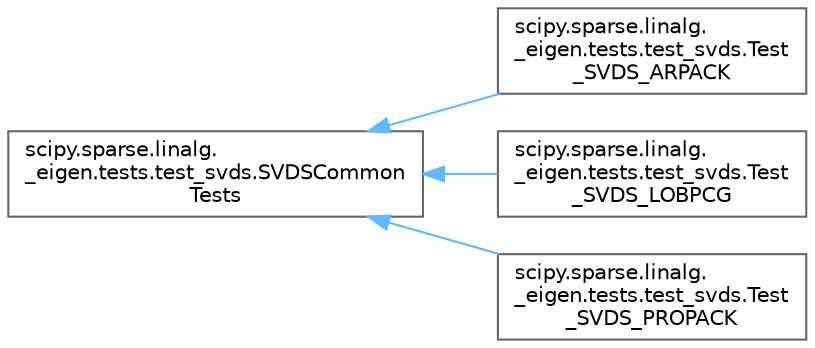 digraph "Graphical Class Hierarchy"
{
 // LATEX_PDF_SIZE
  bgcolor="transparent";
  edge [fontname=Helvetica,fontsize=10,labelfontname=Helvetica,labelfontsize=10];
  node [fontname=Helvetica,fontsize=10,shape=box,height=0.2,width=0.4];
  rankdir="LR";
  Node0 [id="Node000000",label="scipy.sparse.linalg.\l_eigen.tests.test_svds.SVDSCommon\lTests",height=0.2,width=0.4,color="grey40", fillcolor="white", style="filled",URL="$d3/d0c/classscipy_1_1sparse_1_1linalg_1_1__eigen_1_1tests_1_1test__svds_1_1SVDSCommonTests.html",tooltip=" "];
  Node0 -> Node1 [id="edge5323_Node000000_Node000001",dir="back",color="steelblue1",style="solid",tooltip=" "];
  Node1 [id="Node000001",label="scipy.sparse.linalg.\l_eigen.tests.test_svds.Test\l_SVDS_ARPACK",height=0.2,width=0.4,color="grey40", fillcolor="white", style="filled",URL="$d8/d41/classscipy_1_1sparse_1_1linalg_1_1__eigen_1_1tests_1_1test__svds_1_1Test__SVDS__ARPACK.html",tooltip=" "];
  Node0 -> Node2 [id="edge5324_Node000000_Node000002",dir="back",color="steelblue1",style="solid",tooltip=" "];
  Node2 [id="Node000002",label="scipy.sparse.linalg.\l_eigen.tests.test_svds.Test\l_SVDS_LOBPCG",height=0.2,width=0.4,color="grey40", fillcolor="white", style="filled",URL="$dd/d3b/classscipy_1_1sparse_1_1linalg_1_1__eigen_1_1tests_1_1test__svds_1_1Test__SVDS__LOBPCG.html",tooltip=" "];
  Node0 -> Node3 [id="edge5325_Node000000_Node000003",dir="back",color="steelblue1",style="solid",tooltip=" "];
  Node3 [id="Node000003",label="scipy.sparse.linalg.\l_eigen.tests.test_svds.Test\l_SVDS_PROPACK",height=0.2,width=0.4,color="grey40", fillcolor="white", style="filled",URL="$dd/d6d/classscipy_1_1sparse_1_1linalg_1_1__eigen_1_1tests_1_1test__svds_1_1Test__SVDS__PROPACK.html",tooltip=" "];
}
